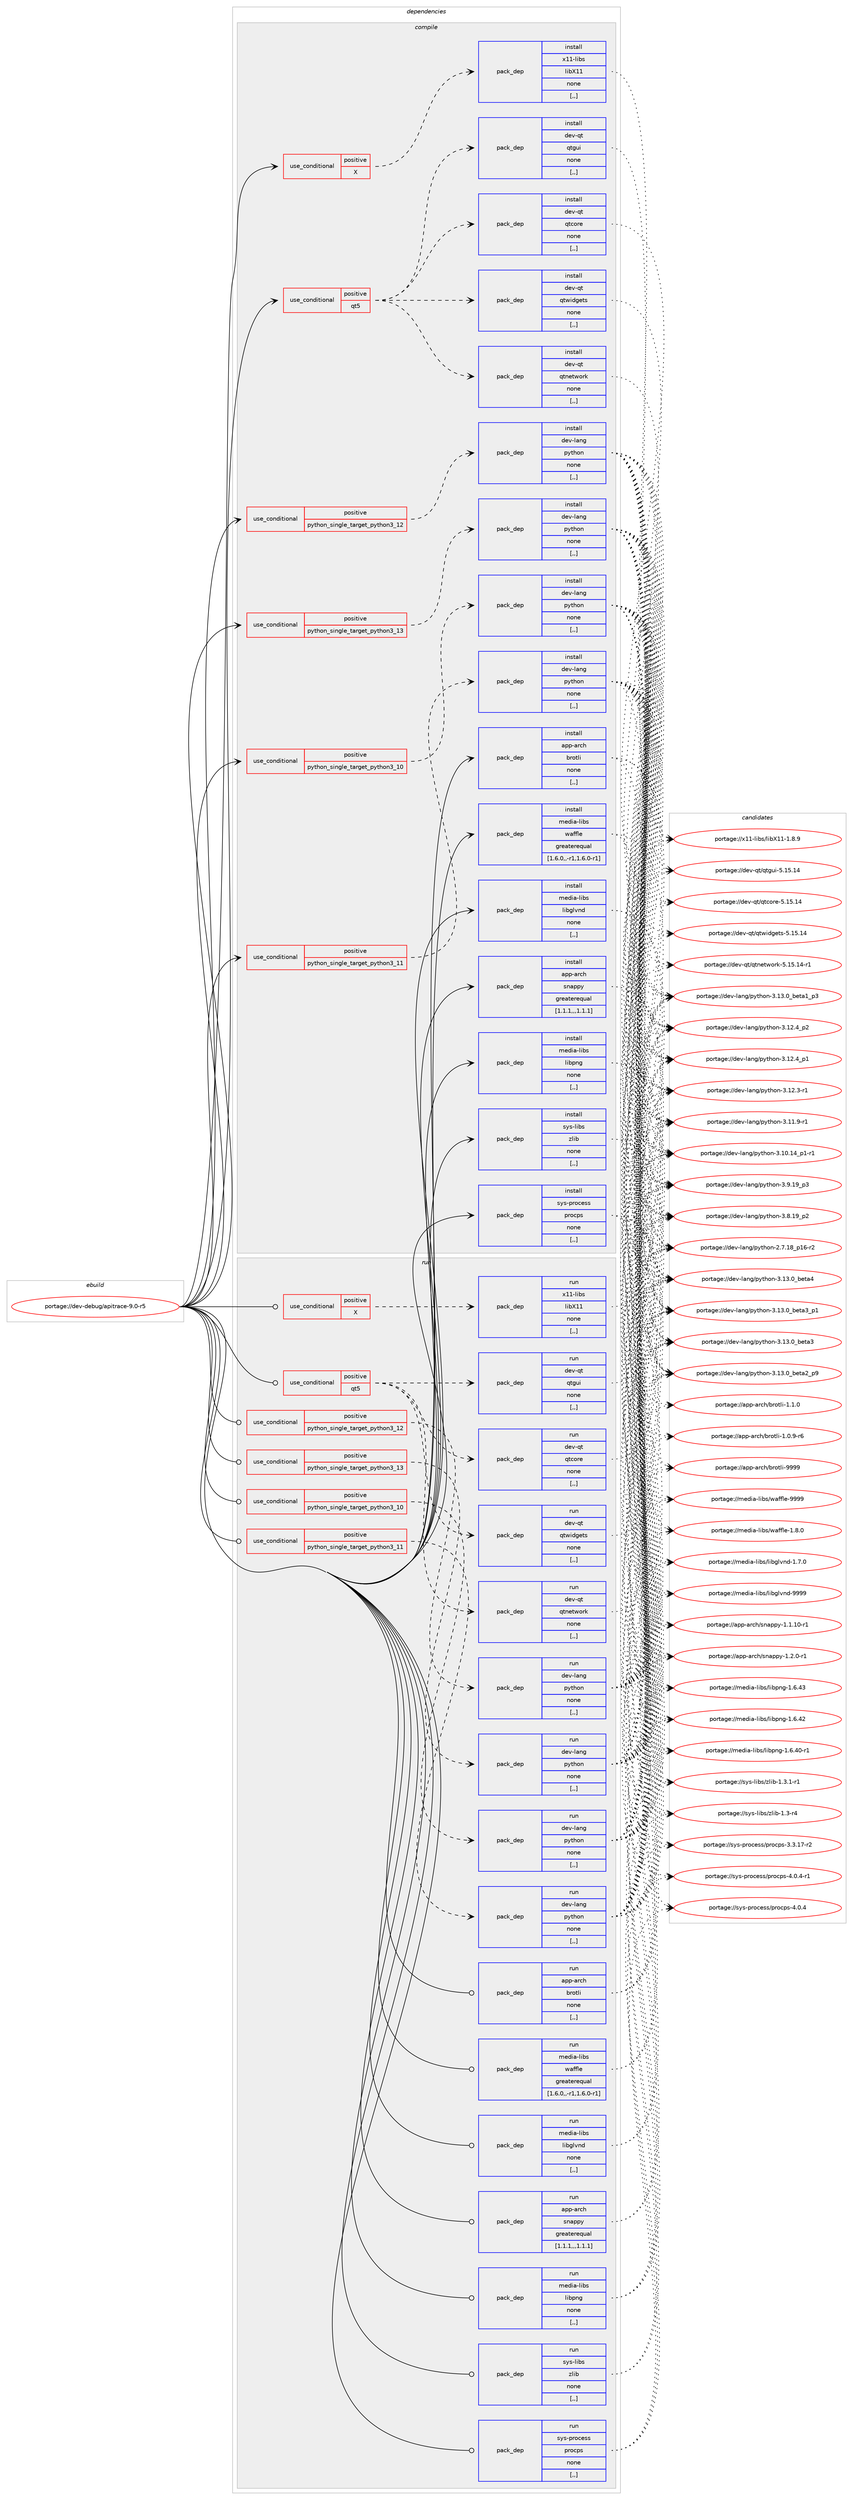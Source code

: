 digraph prolog {

# *************
# Graph options
# *************

newrank=true;
concentrate=true;
compound=true;
graph [rankdir=LR,fontname=Helvetica,fontsize=10,ranksep=1.5];#, ranksep=2.5, nodesep=0.2];
edge  [arrowhead=vee];
node  [fontname=Helvetica,fontsize=10];

# **********
# The ebuild
# **********

subgraph cluster_leftcol {
color=gray;
label=<<i>ebuild</i>>;
id [label="portage://dev-debug/apitrace-9.0-r5", color=red, width=4, href="../dev-debug/apitrace-9.0-r5.svg"];
}

# ****************
# The dependencies
# ****************

subgraph cluster_midcol {
color=gray;
label=<<i>dependencies</i>>;
subgraph cluster_compile {
fillcolor="#eeeeee";
style=filled;
label=<<i>compile</i>>;
subgraph cond19042 {
dependency71839 [label=<<TABLE BORDER="0" CELLBORDER="1" CELLSPACING="0" CELLPADDING="4"><TR><TD ROWSPAN="3" CELLPADDING="10">use_conditional</TD></TR><TR><TD>positive</TD></TR><TR><TD>X</TD></TR></TABLE>>, shape=none, color=red];
subgraph pack51844 {
dependency71840 [label=<<TABLE BORDER="0" CELLBORDER="1" CELLSPACING="0" CELLPADDING="4" WIDTH="220"><TR><TD ROWSPAN="6" CELLPADDING="30">pack_dep</TD></TR><TR><TD WIDTH="110">install</TD></TR><TR><TD>x11-libs</TD></TR><TR><TD>libX11</TD></TR><TR><TD>none</TD></TR><TR><TD>[,,]</TD></TR></TABLE>>, shape=none, color=blue];
}
dependency71839:e -> dependency71840:w [weight=20,style="dashed",arrowhead="vee"];
}
id:e -> dependency71839:w [weight=20,style="solid",arrowhead="vee"];
subgraph cond19043 {
dependency71841 [label=<<TABLE BORDER="0" CELLBORDER="1" CELLSPACING="0" CELLPADDING="4"><TR><TD ROWSPAN="3" CELLPADDING="10">use_conditional</TD></TR><TR><TD>positive</TD></TR><TR><TD>python_single_target_python3_10</TD></TR></TABLE>>, shape=none, color=red];
subgraph pack51845 {
dependency71842 [label=<<TABLE BORDER="0" CELLBORDER="1" CELLSPACING="0" CELLPADDING="4" WIDTH="220"><TR><TD ROWSPAN="6" CELLPADDING="30">pack_dep</TD></TR><TR><TD WIDTH="110">install</TD></TR><TR><TD>dev-lang</TD></TR><TR><TD>python</TD></TR><TR><TD>none</TD></TR><TR><TD>[,,]</TD></TR></TABLE>>, shape=none, color=blue];
}
dependency71841:e -> dependency71842:w [weight=20,style="dashed",arrowhead="vee"];
}
id:e -> dependency71841:w [weight=20,style="solid",arrowhead="vee"];
subgraph cond19044 {
dependency71843 [label=<<TABLE BORDER="0" CELLBORDER="1" CELLSPACING="0" CELLPADDING="4"><TR><TD ROWSPAN="3" CELLPADDING="10">use_conditional</TD></TR><TR><TD>positive</TD></TR><TR><TD>python_single_target_python3_11</TD></TR></TABLE>>, shape=none, color=red];
subgraph pack51846 {
dependency71844 [label=<<TABLE BORDER="0" CELLBORDER="1" CELLSPACING="0" CELLPADDING="4" WIDTH="220"><TR><TD ROWSPAN="6" CELLPADDING="30">pack_dep</TD></TR><TR><TD WIDTH="110">install</TD></TR><TR><TD>dev-lang</TD></TR><TR><TD>python</TD></TR><TR><TD>none</TD></TR><TR><TD>[,,]</TD></TR></TABLE>>, shape=none, color=blue];
}
dependency71843:e -> dependency71844:w [weight=20,style="dashed",arrowhead="vee"];
}
id:e -> dependency71843:w [weight=20,style="solid",arrowhead="vee"];
subgraph cond19045 {
dependency71845 [label=<<TABLE BORDER="0" CELLBORDER="1" CELLSPACING="0" CELLPADDING="4"><TR><TD ROWSPAN="3" CELLPADDING="10">use_conditional</TD></TR><TR><TD>positive</TD></TR><TR><TD>python_single_target_python3_12</TD></TR></TABLE>>, shape=none, color=red];
subgraph pack51847 {
dependency71846 [label=<<TABLE BORDER="0" CELLBORDER="1" CELLSPACING="0" CELLPADDING="4" WIDTH="220"><TR><TD ROWSPAN="6" CELLPADDING="30">pack_dep</TD></TR><TR><TD WIDTH="110">install</TD></TR><TR><TD>dev-lang</TD></TR><TR><TD>python</TD></TR><TR><TD>none</TD></TR><TR><TD>[,,]</TD></TR></TABLE>>, shape=none, color=blue];
}
dependency71845:e -> dependency71846:w [weight=20,style="dashed",arrowhead="vee"];
}
id:e -> dependency71845:w [weight=20,style="solid",arrowhead="vee"];
subgraph cond19046 {
dependency71847 [label=<<TABLE BORDER="0" CELLBORDER="1" CELLSPACING="0" CELLPADDING="4"><TR><TD ROWSPAN="3" CELLPADDING="10">use_conditional</TD></TR><TR><TD>positive</TD></TR><TR><TD>python_single_target_python3_13</TD></TR></TABLE>>, shape=none, color=red];
subgraph pack51848 {
dependency71848 [label=<<TABLE BORDER="0" CELLBORDER="1" CELLSPACING="0" CELLPADDING="4" WIDTH="220"><TR><TD ROWSPAN="6" CELLPADDING="30">pack_dep</TD></TR><TR><TD WIDTH="110">install</TD></TR><TR><TD>dev-lang</TD></TR><TR><TD>python</TD></TR><TR><TD>none</TD></TR><TR><TD>[,,]</TD></TR></TABLE>>, shape=none, color=blue];
}
dependency71847:e -> dependency71848:w [weight=20,style="dashed",arrowhead="vee"];
}
id:e -> dependency71847:w [weight=20,style="solid",arrowhead="vee"];
subgraph cond19047 {
dependency71849 [label=<<TABLE BORDER="0" CELLBORDER="1" CELLSPACING="0" CELLPADDING="4"><TR><TD ROWSPAN="3" CELLPADDING="10">use_conditional</TD></TR><TR><TD>positive</TD></TR><TR><TD>qt5</TD></TR></TABLE>>, shape=none, color=red];
subgraph pack51849 {
dependency71850 [label=<<TABLE BORDER="0" CELLBORDER="1" CELLSPACING="0" CELLPADDING="4" WIDTH="220"><TR><TD ROWSPAN="6" CELLPADDING="30">pack_dep</TD></TR><TR><TD WIDTH="110">install</TD></TR><TR><TD>dev-qt</TD></TR><TR><TD>qtcore</TD></TR><TR><TD>none</TD></TR><TR><TD>[,,]</TD></TR></TABLE>>, shape=none, color=blue];
}
dependency71849:e -> dependency71850:w [weight=20,style="dashed",arrowhead="vee"];
subgraph pack51850 {
dependency71851 [label=<<TABLE BORDER="0" CELLBORDER="1" CELLSPACING="0" CELLPADDING="4" WIDTH="220"><TR><TD ROWSPAN="6" CELLPADDING="30">pack_dep</TD></TR><TR><TD WIDTH="110">install</TD></TR><TR><TD>dev-qt</TD></TR><TR><TD>qtgui</TD></TR><TR><TD>none</TD></TR><TR><TD>[,,]</TD></TR></TABLE>>, shape=none, color=blue];
}
dependency71849:e -> dependency71851:w [weight=20,style="dashed",arrowhead="vee"];
subgraph pack51851 {
dependency71852 [label=<<TABLE BORDER="0" CELLBORDER="1" CELLSPACING="0" CELLPADDING="4" WIDTH="220"><TR><TD ROWSPAN="6" CELLPADDING="30">pack_dep</TD></TR><TR><TD WIDTH="110">install</TD></TR><TR><TD>dev-qt</TD></TR><TR><TD>qtnetwork</TD></TR><TR><TD>none</TD></TR><TR><TD>[,,]</TD></TR></TABLE>>, shape=none, color=blue];
}
dependency71849:e -> dependency71852:w [weight=20,style="dashed",arrowhead="vee"];
subgraph pack51852 {
dependency71853 [label=<<TABLE BORDER="0" CELLBORDER="1" CELLSPACING="0" CELLPADDING="4" WIDTH="220"><TR><TD ROWSPAN="6" CELLPADDING="30">pack_dep</TD></TR><TR><TD WIDTH="110">install</TD></TR><TR><TD>dev-qt</TD></TR><TR><TD>qtwidgets</TD></TR><TR><TD>none</TD></TR><TR><TD>[,,]</TD></TR></TABLE>>, shape=none, color=blue];
}
dependency71849:e -> dependency71853:w [weight=20,style="dashed",arrowhead="vee"];
}
id:e -> dependency71849:w [weight=20,style="solid",arrowhead="vee"];
subgraph pack51853 {
dependency71854 [label=<<TABLE BORDER="0" CELLBORDER="1" CELLSPACING="0" CELLPADDING="4" WIDTH="220"><TR><TD ROWSPAN="6" CELLPADDING="30">pack_dep</TD></TR><TR><TD WIDTH="110">install</TD></TR><TR><TD>app-arch</TD></TR><TR><TD>brotli</TD></TR><TR><TD>none</TD></TR><TR><TD>[,,]</TD></TR></TABLE>>, shape=none, color=blue];
}
id:e -> dependency71854:w [weight=20,style="solid",arrowhead="vee"];
subgraph pack51854 {
dependency71855 [label=<<TABLE BORDER="0" CELLBORDER="1" CELLSPACING="0" CELLPADDING="4" WIDTH="220"><TR><TD ROWSPAN="6" CELLPADDING="30">pack_dep</TD></TR><TR><TD WIDTH="110">install</TD></TR><TR><TD>app-arch</TD></TR><TR><TD>snappy</TD></TR><TR><TD>greaterequal</TD></TR><TR><TD>[1.1.1,,,1.1.1]</TD></TR></TABLE>>, shape=none, color=blue];
}
id:e -> dependency71855:w [weight=20,style="solid",arrowhead="vee"];
subgraph pack51855 {
dependency71856 [label=<<TABLE BORDER="0" CELLBORDER="1" CELLSPACING="0" CELLPADDING="4" WIDTH="220"><TR><TD ROWSPAN="6" CELLPADDING="30">pack_dep</TD></TR><TR><TD WIDTH="110">install</TD></TR><TR><TD>media-libs</TD></TR><TR><TD>libglvnd</TD></TR><TR><TD>none</TD></TR><TR><TD>[,,]</TD></TR></TABLE>>, shape=none, color=blue];
}
id:e -> dependency71856:w [weight=20,style="solid",arrowhead="vee"];
subgraph pack51856 {
dependency71857 [label=<<TABLE BORDER="0" CELLBORDER="1" CELLSPACING="0" CELLPADDING="4" WIDTH="220"><TR><TD ROWSPAN="6" CELLPADDING="30">pack_dep</TD></TR><TR><TD WIDTH="110">install</TD></TR><TR><TD>media-libs</TD></TR><TR><TD>libpng</TD></TR><TR><TD>none</TD></TR><TR><TD>[,,]</TD></TR></TABLE>>, shape=none, color=blue];
}
id:e -> dependency71857:w [weight=20,style="solid",arrowhead="vee"];
subgraph pack51857 {
dependency71858 [label=<<TABLE BORDER="0" CELLBORDER="1" CELLSPACING="0" CELLPADDING="4" WIDTH="220"><TR><TD ROWSPAN="6" CELLPADDING="30">pack_dep</TD></TR><TR><TD WIDTH="110">install</TD></TR><TR><TD>media-libs</TD></TR><TR><TD>waffle</TD></TR><TR><TD>greaterequal</TD></TR><TR><TD>[1.6.0,,-r1,1.6.0-r1]</TD></TR></TABLE>>, shape=none, color=blue];
}
id:e -> dependency71858:w [weight=20,style="solid",arrowhead="vee"];
subgraph pack51858 {
dependency71859 [label=<<TABLE BORDER="0" CELLBORDER="1" CELLSPACING="0" CELLPADDING="4" WIDTH="220"><TR><TD ROWSPAN="6" CELLPADDING="30">pack_dep</TD></TR><TR><TD WIDTH="110">install</TD></TR><TR><TD>sys-libs</TD></TR><TR><TD>zlib</TD></TR><TR><TD>none</TD></TR><TR><TD>[,,]</TD></TR></TABLE>>, shape=none, color=blue];
}
id:e -> dependency71859:w [weight=20,style="solid",arrowhead="vee"];
subgraph pack51859 {
dependency71860 [label=<<TABLE BORDER="0" CELLBORDER="1" CELLSPACING="0" CELLPADDING="4" WIDTH="220"><TR><TD ROWSPAN="6" CELLPADDING="30">pack_dep</TD></TR><TR><TD WIDTH="110">install</TD></TR><TR><TD>sys-process</TD></TR><TR><TD>procps</TD></TR><TR><TD>none</TD></TR><TR><TD>[,,]</TD></TR></TABLE>>, shape=none, color=blue];
}
id:e -> dependency71860:w [weight=20,style="solid",arrowhead="vee"];
}
subgraph cluster_compileandrun {
fillcolor="#eeeeee";
style=filled;
label=<<i>compile and run</i>>;
}
subgraph cluster_run {
fillcolor="#eeeeee";
style=filled;
label=<<i>run</i>>;
subgraph cond19048 {
dependency71861 [label=<<TABLE BORDER="0" CELLBORDER="1" CELLSPACING="0" CELLPADDING="4"><TR><TD ROWSPAN="3" CELLPADDING="10">use_conditional</TD></TR><TR><TD>positive</TD></TR><TR><TD>X</TD></TR></TABLE>>, shape=none, color=red];
subgraph pack51860 {
dependency71862 [label=<<TABLE BORDER="0" CELLBORDER="1" CELLSPACING="0" CELLPADDING="4" WIDTH="220"><TR><TD ROWSPAN="6" CELLPADDING="30">pack_dep</TD></TR><TR><TD WIDTH="110">run</TD></TR><TR><TD>x11-libs</TD></TR><TR><TD>libX11</TD></TR><TR><TD>none</TD></TR><TR><TD>[,,]</TD></TR></TABLE>>, shape=none, color=blue];
}
dependency71861:e -> dependency71862:w [weight=20,style="dashed",arrowhead="vee"];
}
id:e -> dependency71861:w [weight=20,style="solid",arrowhead="odot"];
subgraph cond19049 {
dependency71863 [label=<<TABLE BORDER="0" CELLBORDER="1" CELLSPACING="0" CELLPADDING="4"><TR><TD ROWSPAN="3" CELLPADDING="10">use_conditional</TD></TR><TR><TD>positive</TD></TR><TR><TD>python_single_target_python3_10</TD></TR></TABLE>>, shape=none, color=red];
subgraph pack51861 {
dependency71864 [label=<<TABLE BORDER="0" CELLBORDER="1" CELLSPACING="0" CELLPADDING="4" WIDTH="220"><TR><TD ROWSPAN="6" CELLPADDING="30">pack_dep</TD></TR><TR><TD WIDTH="110">run</TD></TR><TR><TD>dev-lang</TD></TR><TR><TD>python</TD></TR><TR><TD>none</TD></TR><TR><TD>[,,]</TD></TR></TABLE>>, shape=none, color=blue];
}
dependency71863:e -> dependency71864:w [weight=20,style="dashed",arrowhead="vee"];
}
id:e -> dependency71863:w [weight=20,style="solid",arrowhead="odot"];
subgraph cond19050 {
dependency71865 [label=<<TABLE BORDER="0" CELLBORDER="1" CELLSPACING="0" CELLPADDING="4"><TR><TD ROWSPAN="3" CELLPADDING="10">use_conditional</TD></TR><TR><TD>positive</TD></TR><TR><TD>python_single_target_python3_11</TD></TR></TABLE>>, shape=none, color=red];
subgraph pack51862 {
dependency71866 [label=<<TABLE BORDER="0" CELLBORDER="1" CELLSPACING="0" CELLPADDING="4" WIDTH="220"><TR><TD ROWSPAN="6" CELLPADDING="30">pack_dep</TD></TR><TR><TD WIDTH="110">run</TD></TR><TR><TD>dev-lang</TD></TR><TR><TD>python</TD></TR><TR><TD>none</TD></TR><TR><TD>[,,]</TD></TR></TABLE>>, shape=none, color=blue];
}
dependency71865:e -> dependency71866:w [weight=20,style="dashed",arrowhead="vee"];
}
id:e -> dependency71865:w [weight=20,style="solid",arrowhead="odot"];
subgraph cond19051 {
dependency71867 [label=<<TABLE BORDER="0" CELLBORDER="1" CELLSPACING="0" CELLPADDING="4"><TR><TD ROWSPAN="3" CELLPADDING="10">use_conditional</TD></TR><TR><TD>positive</TD></TR><TR><TD>python_single_target_python3_12</TD></TR></TABLE>>, shape=none, color=red];
subgraph pack51863 {
dependency71868 [label=<<TABLE BORDER="0" CELLBORDER="1" CELLSPACING="0" CELLPADDING="4" WIDTH="220"><TR><TD ROWSPAN="6" CELLPADDING="30">pack_dep</TD></TR><TR><TD WIDTH="110">run</TD></TR><TR><TD>dev-lang</TD></TR><TR><TD>python</TD></TR><TR><TD>none</TD></TR><TR><TD>[,,]</TD></TR></TABLE>>, shape=none, color=blue];
}
dependency71867:e -> dependency71868:w [weight=20,style="dashed",arrowhead="vee"];
}
id:e -> dependency71867:w [weight=20,style="solid",arrowhead="odot"];
subgraph cond19052 {
dependency71869 [label=<<TABLE BORDER="0" CELLBORDER="1" CELLSPACING="0" CELLPADDING="4"><TR><TD ROWSPAN="3" CELLPADDING="10">use_conditional</TD></TR><TR><TD>positive</TD></TR><TR><TD>python_single_target_python3_13</TD></TR></TABLE>>, shape=none, color=red];
subgraph pack51864 {
dependency71870 [label=<<TABLE BORDER="0" CELLBORDER="1" CELLSPACING="0" CELLPADDING="4" WIDTH="220"><TR><TD ROWSPAN="6" CELLPADDING="30">pack_dep</TD></TR><TR><TD WIDTH="110">run</TD></TR><TR><TD>dev-lang</TD></TR><TR><TD>python</TD></TR><TR><TD>none</TD></TR><TR><TD>[,,]</TD></TR></TABLE>>, shape=none, color=blue];
}
dependency71869:e -> dependency71870:w [weight=20,style="dashed",arrowhead="vee"];
}
id:e -> dependency71869:w [weight=20,style="solid",arrowhead="odot"];
subgraph cond19053 {
dependency71871 [label=<<TABLE BORDER="0" CELLBORDER="1" CELLSPACING="0" CELLPADDING="4"><TR><TD ROWSPAN="3" CELLPADDING="10">use_conditional</TD></TR><TR><TD>positive</TD></TR><TR><TD>qt5</TD></TR></TABLE>>, shape=none, color=red];
subgraph pack51865 {
dependency71872 [label=<<TABLE BORDER="0" CELLBORDER="1" CELLSPACING="0" CELLPADDING="4" WIDTH="220"><TR><TD ROWSPAN="6" CELLPADDING="30">pack_dep</TD></TR><TR><TD WIDTH="110">run</TD></TR><TR><TD>dev-qt</TD></TR><TR><TD>qtcore</TD></TR><TR><TD>none</TD></TR><TR><TD>[,,]</TD></TR></TABLE>>, shape=none, color=blue];
}
dependency71871:e -> dependency71872:w [weight=20,style="dashed",arrowhead="vee"];
subgraph pack51866 {
dependency71873 [label=<<TABLE BORDER="0" CELLBORDER="1" CELLSPACING="0" CELLPADDING="4" WIDTH="220"><TR><TD ROWSPAN="6" CELLPADDING="30">pack_dep</TD></TR><TR><TD WIDTH="110">run</TD></TR><TR><TD>dev-qt</TD></TR><TR><TD>qtgui</TD></TR><TR><TD>none</TD></TR><TR><TD>[,,]</TD></TR></TABLE>>, shape=none, color=blue];
}
dependency71871:e -> dependency71873:w [weight=20,style="dashed",arrowhead="vee"];
subgraph pack51867 {
dependency71874 [label=<<TABLE BORDER="0" CELLBORDER="1" CELLSPACING="0" CELLPADDING="4" WIDTH="220"><TR><TD ROWSPAN="6" CELLPADDING="30">pack_dep</TD></TR><TR><TD WIDTH="110">run</TD></TR><TR><TD>dev-qt</TD></TR><TR><TD>qtnetwork</TD></TR><TR><TD>none</TD></TR><TR><TD>[,,]</TD></TR></TABLE>>, shape=none, color=blue];
}
dependency71871:e -> dependency71874:w [weight=20,style="dashed",arrowhead="vee"];
subgraph pack51868 {
dependency71875 [label=<<TABLE BORDER="0" CELLBORDER="1" CELLSPACING="0" CELLPADDING="4" WIDTH="220"><TR><TD ROWSPAN="6" CELLPADDING="30">pack_dep</TD></TR><TR><TD WIDTH="110">run</TD></TR><TR><TD>dev-qt</TD></TR><TR><TD>qtwidgets</TD></TR><TR><TD>none</TD></TR><TR><TD>[,,]</TD></TR></TABLE>>, shape=none, color=blue];
}
dependency71871:e -> dependency71875:w [weight=20,style="dashed",arrowhead="vee"];
}
id:e -> dependency71871:w [weight=20,style="solid",arrowhead="odot"];
subgraph pack51869 {
dependency71876 [label=<<TABLE BORDER="0" CELLBORDER="1" CELLSPACING="0" CELLPADDING="4" WIDTH="220"><TR><TD ROWSPAN="6" CELLPADDING="30">pack_dep</TD></TR><TR><TD WIDTH="110">run</TD></TR><TR><TD>app-arch</TD></TR><TR><TD>brotli</TD></TR><TR><TD>none</TD></TR><TR><TD>[,,]</TD></TR></TABLE>>, shape=none, color=blue];
}
id:e -> dependency71876:w [weight=20,style="solid",arrowhead="odot"];
subgraph pack51870 {
dependency71877 [label=<<TABLE BORDER="0" CELLBORDER="1" CELLSPACING="0" CELLPADDING="4" WIDTH="220"><TR><TD ROWSPAN="6" CELLPADDING="30">pack_dep</TD></TR><TR><TD WIDTH="110">run</TD></TR><TR><TD>app-arch</TD></TR><TR><TD>snappy</TD></TR><TR><TD>greaterequal</TD></TR><TR><TD>[1.1.1,,,1.1.1]</TD></TR></TABLE>>, shape=none, color=blue];
}
id:e -> dependency71877:w [weight=20,style="solid",arrowhead="odot"];
subgraph pack51871 {
dependency71878 [label=<<TABLE BORDER="0" CELLBORDER="1" CELLSPACING="0" CELLPADDING="4" WIDTH="220"><TR><TD ROWSPAN="6" CELLPADDING="30">pack_dep</TD></TR><TR><TD WIDTH="110">run</TD></TR><TR><TD>media-libs</TD></TR><TR><TD>libglvnd</TD></TR><TR><TD>none</TD></TR><TR><TD>[,,]</TD></TR></TABLE>>, shape=none, color=blue];
}
id:e -> dependency71878:w [weight=20,style="solid",arrowhead="odot"];
subgraph pack51872 {
dependency71879 [label=<<TABLE BORDER="0" CELLBORDER="1" CELLSPACING="0" CELLPADDING="4" WIDTH="220"><TR><TD ROWSPAN="6" CELLPADDING="30">pack_dep</TD></TR><TR><TD WIDTH="110">run</TD></TR><TR><TD>media-libs</TD></TR><TR><TD>libpng</TD></TR><TR><TD>none</TD></TR><TR><TD>[,,]</TD></TR></TABLE>>, shape=none, color=blue];
}
id:e -> dependency71879:w [weight=20,style="solid",arrowhead="odot"];
subgraph pack51873 {
dependency71880 [label=<<TABLE BORDER="0" CELLBORDER="1" CELLSPACING="0" CELLPADDING="4" WIDTH="220"><TR><TD ROWSPAN="6" CELLPADDING="30">pack_dep</TD></TR><TR><TD WIDTH="110">run</TD></TR><TR><TD>media-libs</TD></TR><TR><TD>waffle</TD></TR><TR><TD>greaterequal</TD></TR><TR><TD>[1.6.0,,-r1,1.6.0-r1]</TD></TR></TABLE>>, shape=none, color=blue];
}
id:e -> dependency71880:w [weight=20,style="solid",arrowhead="odot"];
subgraph pack51874 {
dependency71881 [label=<<TABLE BORDER="0" CELLBORDER="1" CELLSPACING="0" CELLPADDING="4" WIDTH="220"><TR><TD ROWSPAN="6" CELLPADDING="30">pack_dep</TD></TR><TR><TD WIDTH="110">run</TD></TR><TR><TD>sys-libs</TD></TR><TR><TD>zlib</TD></TR><TR><TD>none</TD></TR><TR><TD>[,,]</TD></TR></TABLE>>, shape=none, color=blue];
}
id:e -> dependency71881:w [weight=20,style="solid",arrowhead="odot"];
subgraph pack51875 {
dependency71882 [label=<<TABLE BORDER="0" CELLBORDER="1" CELLSPACING="0" CELLPADDING="4" WIDTH="220"><TR><TD ROWSPAN="6" CELLPADDING="30">pack_dep</TD></TR><TR><TD WIDTH="110">run</TD></TR><TR><TD>sys-process</TD></TR><TR><TD>procps</TD></TR><TR><TD>none</TD></TR><TR><TD>[,,]</TD></TR></TABLE>>, shape=none, color=blue];
}
id:e -> dependency71882:w [weight=20,style="solid",arrowhead="odot"];
}
}

# **************
# The candidates
# **************

subgraph cluster_choices {
rank=same;
color=gray;
label=<<i>candidates</i>>;

subgraph choice51844 {
color=black;
nodesep=1;
choice120494945108105981154710810598884949454946564657 [label="portage://x11-libs/libX11-1.8.9", color=red, width=4,href="../x11-libs/libX11-1.8.9.svg"];
dependency71840:e -> choice120494945108105981154710810598884949454946564657:w [style=dotted,weight="100"];
}
subgraph choice51845 {
color=black;
nodesep=1;
choice1001011184510897110103471121211161041111104551464951464895981011169752 [label="portage://dev-lang/python-3.13.0_beta4", color=red, width=4,href="../dev-lang/python-3.13.0_beta4.svg"];
choice10010111845108971101034711212111610411111045514649514648959810111697519511249 [label="portage://dev-lang/python-3.13.0_beta3_p1", color=red, width=4,href="../dev-lang/python-3.13.0_beta3_p1.svg"];
choice1001011184510897110103471121211161041111104551464951464895981011169751 [label="portage://dev-lang/python-3.13.0_beta3", color=red, width=4,href="../dev-lang/python-3.13.0_beta3.svg"];
choice10010111845108971101034711212111610411111045514649514648959810111697509511257 [label="portage://dev-lang/python-3.13.0_beta2_p9", color=red, width=4,href="../dev-lang/python-3.13.0_beta2_p9.svg"];
choice10010111845108971101034711212111610411111045514649514648959810111697499511251 [label="portage://dev-lang/python-3.13.0_beta1_p3", color=red, width=4,href="../dev-lang/python-3.13.0_beta1_p3.svg"];
choice100101118451089711010347112121116104111110455146495046529511250 [label="portage://dev-lang/python-3.12.4_p2", color=red, width=4,href="../dev-lang/python-3.12.4_p2.svg"];
choice100101118451089711010347112121116104111110455146495046529511249 [label="portage://dev-lang/python-3.12.4_p1", color=red, width=4,href="../dev-lang/python-3.12.4_p1.svg"];
choice100101118451089711010347112121116104111110455146495046514511449 [label="portage://dev-lang/python-3.12.3-r1", color=red, width=4,href="../dev-lang/python-3.12.3-r1.svg"];
choice100101118451089711010347112121116104111110455146494946574511449 [label="portage://dev-lang/python-3.11.9-r1", color=red, width=4,href="../dev-lang/python-3.11.9-r1.svg"];
choice100101118451089711010347112121116104111110455146494846495295112494511449 [label="portage://dev-lang/python-3.10.14_p1-r1", color=red, width=4,href="../dev-lang/python-3.10.14_p1-r1.svg"];
choice100101118451089711010347112121116104111110455146574649579511251 [label="portage://dev-lang/python-3.9.19_p3", color=red, width=4,href="../dev-lang/python-3.9.19_p3.svg"];
choice100101118451089711010347112121116104111110455146564649579511250 [label="portage://dev-lang/python-3.8.19_p2", color=red, width=4,href="../dev-lang/python-3.8.19_p2.svg"];
choice100101118451089711010347112121116104111110455046554649569511249544511450 [label="portage://dev-lang/python-2.7.18_p16-r2", color=red, width=4,href="../dev-lang/python-2.7.18_p16-r2.svg"];
dependency71842:e -> choice1001011184510897110103471121211161041111104551464951464895981011169752:w [style=dotted,weight="100"];
dependency71842:e -> choice10010111845108971101034711212111610411111045514649514648959810111697519511249:w [style=dotted,weight="100"];
dependency71842:e -> choice1001011184510897110103471121211161041111104551464951464895981011169751:w [style=dotted,weight="100"];
dependency71842:e -> choice10010111845108971101034711212111610411111045514649514648959810111697509511257:w [style=dotted,weight="100"];
dependency71842:e -> choice10010111845108971101034711212111610411111045514649514648959810111697499511251:w [style=dotted,weight="100"];
dependency71842:e -> choice100101118451089711010347112121116104111110455146495046529511250:w [style=dotted,weight="100"];
dependency71842:e -> choice100101118451089711010347112121116104111110455146495046529511249:w [style=dotted,weight="100"];
dependency71842:e -> choice100101118451089711010347112121116104111110455146495046514511449:w [style=dotted,weight="100"];
dependency71842:e -> choice100101118451089711010347112121116104111110455146494946574511449:w [style=dotted,weight="100"];
dependency71842:e -> choice100101118451089711010347112121116104111110455146494846495295112494511449:w [style=dotted,weight="100"];
dependency71842:e -> choice100101118451089711010347112121116104111110455146574649579511251:w [style=dotted,weight="100"];
dependency71842:e -> choice100101118451089711010347112121116104111110455146564649579511250:w [style=dotted,weight="100"];
dependency71842:e -> choice100101118451089711010347112121116104111110455046554649569511249544511450:w [style=dotted,weight="100"];
}
subgraph choice51846 {
color=black;
nodesep=1;
choice1001011184510897110103471121211161041111104551464951464895981011169752 [label="portage://dev-lang/python-3.13.0_beta4", color=red, width=4,href="../dev-lang/python-3.13.0_beta4.svg"];
choice10010111845108971101034711212111610411111045514649514648959810111697519511249 [label="portage://dev-lang/python-3.13.0_beta3_p1", color=red, width=4,href="../dev-lang/python-3.13.0_beta3_p1.svg"];
choice1001011184510897110103471121211161041111104551464951464895981011169751 [label="portage://dev-lang/python-3.13.0_beta3", color=red, width=4,href="../dev-lang/python-3.13.0_beta3.svg"];
choice10010111845108971101034711212111610411111045514649514648959810111697509511257 [label="portage://dev-lang/python-3.13.0_beta2_p9", color=red, width=4,href="../dev-lang/python-3.13.0_beta2_p9.svg"];
choice10010111845108971101034711212111610411111045514649514648959810111697499511251 [label="portage://dev-lang/python-3.13.0_beta1_p3", color=red, width=4,href="../dev-lang/python-3.13.0_beta1_p3.svg"];
choice100101118451089711010347112121116104111110455146495046529511250 [label="portage://dev-lang/python-3.12.4_p2", color=red, width=4,href="../dev-lang/python-3.12.4_p2.svg"];
choice100101118451089711010347112121116104111110455146495046529511249 [label="portage://dev-lang/python-3.12.4_p1", color=red, width=4,href="../dev-lang/python-3.12.4_p1.svg"];
choice100101118451089711010347112121116104111110455146495046514511449 [label="portage://dev-lang/python-3.12.3-r1", color=red, width=4,href="../dev-lang/python-3.12.3-r1.svg"];
choice100101118451089711010347112121116104111110455146494946574511449 [label="portage://dev-lang/python-3.11.9-r1", color=red, width=4,href="../dev-lang/python-3.11.9-r1.svg"];
choice100101118451089711010347112121116104111110455146494846495295112494511449 [label="portage://dev-lang/python-3.10.14_p1-r1", color=red, width=4,href="../dev-lang/python-3.10.14_p1-r1.svg"];
choice100101118451089711010347112121116104111110455146574649579511251 [label="portage://dev-lang/python-3.9.19_p3", color=red, width=4,href="../dev-lang/python-3.9.19_p3.svg"];
choice100101118451089711010347112121116104111110455146564649579511250 [label="portage://dev-lang/python-3.8.19_p2", color=red, width=4,href="../dev-lang/python-3.8.19_p2.svg"];
choice100101118451089711010347112121116104111110455046554649569511249544511450 [label="portage://dev-lang/python-2.7.18_p16-r2", color=red, width=4,href="../dev-lang/python-2.7.18_p16-r2.svg"];
dependency71844:e -> choice1001011184510897110103471121211161041111104551464951464895981011169752:w [style=dotted,weight="100"];
dependency71844:e -> choice10010111845108971101034711212111610411111045514649514648959810111697519511249:w [style=dotted,weight="100"];
dependency71844:e -> choice1001011184510897110103471121211161041111104551464951464895981011169751:w [style=dotted,weight="100"];
dependency71844:e -> choice10010111845108971101034711212111610411111045514649514648959810111697509511257:w [style=dotted,weight="100"];
dependency71844:e -> choice10010111845108971101034711212111610411111045514649514648959810111697499511251:w [style=dotted,weight="100"];
dependency71844:e -> choice100101118451089711010347112121116104111110455146495046529511250:w [style=dotted,weight="100"];
dependency71844:e -> choice100101118451089711010347112121116104111110455146495046529511249:w [style=dotted,weight="100"];
dependency71844:e -> choice100101118451089711010347112121116104111110455146495046514511449:w [style=dotted,weight="100"];
dependency71844:e -> choice100101118451089711010347112121116104111110455146494946574511449:w [style=dotted,weight="100"];
dependency71844:e -> choice100101118451089711010347112121116104111110455146494846495295112494511449:w [style=dotted,weight="100"];
dependency71844:e -> choice100101118451089711010347112121116104111110455146574649579511251:w [style=dotted,weight="100"];
dependency71844:e -> choice100101118451089711010347112121116104111110455146564649579511250:w [style=dotted,weight="100"];
dependency71844:e -> choice100101118451089711010347112121116104111110455046554649569511249544511450:w [style=dotted,weight="100"];
}
subgraph choice51847 {
color=black;
nodesep=1;
choice1001011184510897110103471121211161041111104551464951464895981011169752 [label="portage://dev-lang/python-3.13.0_beta4", color=red, width=4,href="../dev-lang/python-3.13.0_beta4.svg"];
choice10010111845108971101034711212111610411111045514649514648959810111697519511249 [label="portage://dev-lang/python-3.13.0_beta3_p1", color=red, width=4,href="../dev-lang/python-3.13.0_beta3_p1.svg"];
choice1001011184510897110103471121211161041111104551464951464895981011169751 [label="portage://dev-lang/python-3.13.0_beta3", color=red, width=4,href="../dev-lang/python-3.13.0_beta3.svg"];
choice10010111845108971101034711212111610411111045514649514648959810111697509511257 [label="portage://dev-lang/python-3.13.0_beta2_p9", color=red, width=4,href="../dev-lang/python-3.13.0_beta2_p9.svg"];
choice10010111845108971101034711212111610411111045514649514648959810111697499511251 [label="portage://dev-lang/python-3.13.0_beta1_p3", color=red, width=4,href="../dev-lang/python-3.13.0_beta1_p3.svg"];
choice100101118451089711010347112121116104111110455146495046529511250 [label="portage://dev-lang/python-3.12.4_p2", color=red, width=4,href="../dev-lang/python-3.12.4_p2.svg"];
choice100101118451089711010347112121116104111110455146495046529511249 [label="portage://dev-lang/python-3.12.4_p1", color=red, width=4,href="../dev-lang/python-3.12.4_p1.svg"];
choice100101118451089711010347112121116104111110455146495046514511449 [label="portage://dev-lang/python-3.12.3-r1", color=red, width=4,href="../dev-lang/python-3.12.3-r1.svg"];
choice100101118451089711010347112121116104111110455146494946574511449 [label="portage://dev-lang/python-3.11.9-r1", color=red, width=4,href="../dev-lang/python-3.11.9-r1.svg"];
choice100101118451089711010347112121116104111110455146494846495295112494511449 [label="portage://dev-lang/python-3.10.14_p1-r1", color=red, width=4,href="../dev-lang/python-3.10.14_p1-r1.svg"];
choice100101118451089711010347112121116104111110455146574649579511251 [label="portage://dev-lang/python-3.9.19_p3", color=red, width=4,href="../dev-lang/python-3.9.19_p3.svg"];
choice100101118451089711010347112121116104111110455146564649579511250 [label="portage://dev-lang/python-3.8.19_p2", color=red, width=4,href="../dev-lang/python-3.8.19_p2.svg"];
choice100101118451089711010347112121116104111110455046554649569511249544511450 [label="portage://dev-lang/python-2.7.18_p16-r2", color=red, width=4,href="../dev-lang/python-2.7.18_p16-r2.svg"];
dependency71846:e -> choice1001011184510897110103471121211161041111104551464951464895981011169752:w [style=dotted,weight="100"];
dependency71846:e -> choice10010111845108971101034711212111610411111045514649514648959810111697519511249:w [style=dotted,weight="100"];
dependency71846:e -> choice1001011184510897110103471121211161041111104551464951464895981011169751:w [style=dotted,weight="100"];
dependency71846:e -> choice10010111845108971101034711212111610411111045514649514648959810111697509511257:w [style=dotted,weight="100"];
dependency71846:e -> choice10010111845108971101034711212111610411111045514649514648959810111697499511251:w [style=dotted,weight="100"];
dependency71846:e -> choice100101118451089711010347112121116104111110455146495046529511250:w [style=dotted,weight="100"];
dependency71846:e -> choice100101118451089711010347112121116104111110455146495046529511249:w [style=dotted,weight="100"];
dependency71846:e -> choice100101118451089711010347112121116104111110455146495046514511449:w [style=dotted,weight="100"];
dependency71846:e -> choice100101118451089711010347112121116104111110455146494946574511449:w [style=dotted,weight="100"];
dependency71846:e -> choice100101118451089711010347112121116104111110455146494846495295112494511449:w [style=dotted,weight="100"];
dependency71846:e -> choice100101118451089711010347112121116104111110455146574649579511251:w [style=dotted,weight="100"];
dependency71846:e -> choice100101118451089711010347112121116104111110455146564649579511250:w [style=dotted,weight="100"];
dependency71846:e -> choice100101118451089711010347112121116104111110455046554649569511249544511450:w [style=dotted,weight="100"];
}
subgraph choice51848 {
color=black;
nodesep=1;
choice1001011184510897110103471121211161041111104551464951464895981011169752 [label="portage://dev-lang/python-3.13.0_beta4", color=red, width=4,href="../dev-lang/python-3.13.0_beta4.svg"];
choice10010111845108971101034711212111610411111045514649514648959810111697519511249 [label="portage://dev-lang/python-3.13.0_beta3_p1", color=red, width=4,href="../dev-lang/python-3.13.0_beta3_p1.svg"];
choice1001011184510897110103471121211161041111104551464951464895981011169751 [label="portage://dev-lang/python-3.13.0_beta3", color=red, width=4,href="../dev-lang/python-3.13.0_beta3.svg"];
choice10010111845108971101034711212111610411111045514649514648959810111697509511257 [label="portage://dev-lang/python-3.13.0_beta2_p9", color=red, width=4,href="../dev-lang/python-3.13.0_beta2_p9.svg"];
choice10010111845108971101034711212111610411111045514649514648959810111697499511251 [label="portage://dev-lang/python-3.13.0_beta1_p3", color=red, width=4,href="../dev-lang/python-3.13.0_beta1_p3.svg"];
choice100101118451089711010347112121116104111110455146495046529511250 [label="portage://dev-lang/python-3.12.4_p2", color=red, width=4,href="../dev-lang/python-3.12.4_p2.svg"];
choice100101118451089711010347112121116104111110455146495046529511249 [label="portage://dev-lang/python-3.12.4_p1", color=red, width=4,href="../dev-lang/python-3.12.4_p1.svg"];
choice100101118451089711010347112121116104111110455146495046514511449 [label="portage://dev-lang/python-3.12.3-r1", color=red, width=4,href="../dev-lang/python-3.12.3-r1.svg"];
choice100101118451089711010347112121116104111110455146494946574511449 [label="portage://dev-lang/python-3.11.9-r1", color=red, width=4,href="../dev-lang/python-3.11.9-r1.svg"];
choice100101118451089711010347112121116104111110455146494846495295112494511449 [label="portage://dev-lang/python-3.10.14_p1-r1", color=red, width=4,href="../dev-lang/python-3.10.14_p1-r1.svg"];
choice100101118451089711010347112121116104111110455146574649579511251 [label="portage://dev-lang/python-3.9.19_p3", color=red, width=4,href="../dev-lang/python-3.9.19_p3.svg"];
choice100101118451089711010347112121116104111110455146564649579511250 [label="portage://dev-lang/python-3.8.19_p2", color=red, width=4,href="../dev-lang/python-3.8.19_p2.svg"];
choice100101118451089711010347112121116104111110455046554649569511249544511450 [label="portage://dev-lang/python-2.7.18_p16-r2", color=red, width=4,href="../dev-lang/python-2.7.18_p16-r2.svg"];
dependency71848:e -> choice1001011184510897110103471121211161041111104551464951464895981011169752:w [style=dotted,weight="100"];
dependency71848:e -> choice10010111845108971101034711212111610411111045514649514648959810111697519511249:w [style=dotted,weight="100"];
dependency71848:e -> choice1001011184510897110103471121211161041111104551464951464895981011169751:w [style=dotted,weight="100"];
dependency71848:e -> choice10010111845108971101034711212111610411111045514649514648959810111697509511257:w [style=dotted,weight="100"];
dependency71848:e -> choice10010111845108971101034711212111610411111045514649514648959810111697499511251:w [style=dotted,weight="100"];
dependency71848:e -> choice100101118451089711010347112121116104111110455146495046529511250:w [style=dotted,weight="100"];
dependency71848:e -> choice100101118451089711010347112121116104111110455146495046529511249:w [style=dotted,weight="100"];
dependency71848:e -> choice100101118451089711010347112121116104111110455146495046514511449:w [style=dotted,weight="100"];
dependency71848:e -> choice100101118451089711010347112121116104111110455146494946574511449:w [style=dotted,weight="100"];
dependency71848:e -> choice100101118451089711010347112121116104111110455146494846495295112494511449:w [style=dotted,weight="100"];
dependency71848:e -> choice100101118451089711010347112121116104111110455146574649579511251:w [style=dotted,weight="100"];
dependency71848:e -> choice100101118451089711010347112121116104111110455146564649579511250:w [style=dotted,weight="100"];
dependency71848:e -> choice100101118451089711010347112121116104111110455046554649569511249544511450:w [style=dotted,weight="100"];
}
subgraph choice51849 {
color=black;
nodesep=1;
choice1001011184511311647113116991111141014553464953464952 [label="portage://dev-qt/qtcore-5.15.14", color=red, width=4,href="../dev-qt/qtcore-5.15.14.svg"];
dependency71850:e -> choice1001011184511311647113116991111141014553464953464952:w [style=dotted,weight="100"];
}
subgraph choice51850 {
color=black;
nodesep=1;
choice10010111845113116471131161031171054553464953464952 [label="portage://dev-qt/qtgui-5.15.14", color=red, width=4,href="../dev-qt/qtgui-5.15.14.svg"];
dependency71851:e -> choice10010111845113116471131161031171054553464953464952:w [style=dotted,weight="100"];
}
subgraph choice51851 {
color=black;
nodesep=1;
choice100101118451131164711311611010111611911111410745534649534649524511449 [label="portage://dev-qt/qtnetwork-5.15.14-r1", color=red, width=4,href="../dev-qt/qtnetwork-5.15.14-r1.svg"];
dependency71852:e -> choice100101118451131164711311611010111611911111410745534649534649524511449:w [style=dotted,weight="100"];
}
subgraph choice51852 {
color=black;
nodesep=1;
choice10010111845113116471131161191051001031011161154553464953464952 [label="portage://dev-qt/qtwidgets-5.15.14", color=red, width=4,href="../dev-qt/qtwidgets-5.15.14.svg"];
dependency71853:e -> choice10010111845113116471131161191051001031011161154553464953464952:w [style=dotted,weight="100"];
}
subgraph choice51853 {
color=black;
nodesep=1;
choice9711211245971149910447981141111161081054557575757 [label="portage://app-arch/brotli-9999", color=red, width=4,href="../app-arch/brotli-9999.svg"];
choice971121124597114991044798114111116108105454946494648 [label="portage://app-arch/brotli-1.1.0", color=red, width=4,href="../app-arch/brotli-1.1.0.svg"];
choice9711211245971149910447981141111161081054549464846574511454 [label="portage://app-arch/brotli-1.0.9-r6", color=red, width=4,href="../app-arch/brotli-1.0.9-r6.svg"];
dependency71854:e -> choice9711211245971149910447981141111161081054557575757:w [style=dotted,weight="100"];
dependency71854:e -> choice971121124597114991044798114111116108105454946494648:w [style=dotted,weight="100"];
dependency71854:e -> choice9711211245971149910447981141111161081054549464846574511454:w [style=dotted,weight="100"];
}
subgraph choice51854 {
color=black;
nodesep=1;
choice9711211245971149910447115110971121121214549465046484511449 [label="portage://app-arch/snappy-1.2.0-r1", color=red, width=4,href="../app-arch/snappy-1.2.0-r1.svg"];
choice971121124597114991044711511097112112121454946494649484511449 [label="portage://app-arch/snappy-1.1.10-r1", color=red, width=4,href="../app-arch/snappy-1.1.10-r1.svg"];
dependency71855:e -> choice9711211245971149910447115110971121121214549465046484511449:w [style=dotted,weight="100"];
dependency71855:e -> choice971121124597114991044711511097112112121454946494649484511449:w [style=dotted,weight="100"];
}
subgraph choice51855 {
color=black;
nodesep=1;
choice10910110010597451081059811547108105981031081181101004557575757 [label="portage://media-libs/libglvnd-9999", color=red, width=4,href="../media-libs/libglvnd-9999.svg"];
choice1091011001059745108105981154710810598103108118110100454946554648 [label="portage://media-libs/libglvnd-1.7.0", color=red, width=4,href="../media-libs/libglvnd-1.7.0.svg"];
dependency71856:e -> choice10910110010597451081059811547108105981031081181101004557575757:w [style=dotted,weight="100"];
dependency71856:e -> choice1091011001059745108105981154710810598103108118110100454946554648:w [style=dotted,weight="100"];
}
subgraph choice51856 {
color=black;
nodesep=1;
choice109101100105974510810598115471081059811211010345494654465251 [label="portage://media-libs/libpng-1.6.43", color=red, width=4,href="../media-libs/libpng-1.6.43.svg"];
choice109101100105974510810598115471081059811211010345494654465250 [label="portage://media-libs/libpng-1.6.42", color=red, width=4,href="../media-libs/libpng-1.6.42.svg"];
choice1091011001059745108105981154710810598112110103454946544652484511449 [label="portage://media-libs/libpng-1.6.40-r1", color=red, width=4,href="../media-libs/libpng-1.6.40-r1.svg"];
dependency71857:e -> choice109101100105974510810598115471081059811211010345494654465251:w [style=dotted,weight="100"];
dependency71857:e -> choice109101100105974510810598115471081059811211010345494654465250:w [style=dotted,weight="100"];
dependency71857:e -> choice1091011001059745108105981154710810598112110103454946544652484511449:w [style=dotted,weight="100"];
}
subgraph choice51857 {
color=black;
nodesep=1;
choice10910110010597451081059811547119971021021081014557575757 [label="portage://media-libs/waffle-9999", color=red, width=4,href="../media-libs/waffle-9999.svg"];
choice1091011001059745108105981154711997102102108101454946564648 [label="portage://media-libs/waffle-1.8.0", color=red, width=4,href="../media-libs/waffle-1.8.0.svg"];
dependency71858:e -> choice10910110010597451081059811547119971021021081014557575757:w [style=dotted,weight="100"];
dependency71858:e -> choice1091011001059745108105981154711997102102108101454946564648:w [style=dotted,weight="100"];
}
subgraph choice51858 {
color=black;
nodesep=1;
choice115121115451081059811547122108105984549465146494511449 [label="portage://sys-libs/zlib-1.3.1-r1", color=red, width=4,href="../sys-libs/zlib-1.3.1-r1.svg"];
choice11512111545108105981154712210810598454946514511452 [label="portage://sys-libs/zlib-1.3-r4", color=red, width=4,href="../sys-libs/zlib-1.3-r4.svg"];
dependency71859:e -> choice115121115451081059811547122108105984549465146494511449:w [style=dotted,weight="100"];
dependency71859:e -> choice11512111545108105981154712210810598454946514511452:w [style=dotted,weight="100"];
}
subgraph choice51859 {
color=black;
nodesep=1;
choice115121115451121141119910111511547112114111991121154552464846524511449 [label="portage://sys-process/procps-4.0.4-r1", color=red, width=4,href="../sys-process/procps-4.0.4-r1.svg"];
choice11512111545112114111991011151154711211411199112115455246484652 [label="portage://sys-process/procps-4.0.4", color=red, width=4,href="../sys-process/procps-4.0.4.svg"];
choice11512111545112114111991011151154711211411199112115455146514649554511450 [label="portage://sys-process/procps-3.3.17-r2", color=red, width=4,href="../sys-process/procps-3.3.17-r2.svg"];
dependency71860:e -> choice115121115451121141119910111511547112114111991121154552464846524511449:w [style=dotted,weight="100"];
dependency71860:e -> choice11512111545112114111991011151154711211411199112115455246484652:w [style=dotted,weight="100"];
dependency71860:e -> choice11512111545112114111991011151154711211411199112115455146514649554511450:w [style=dotted,weight="100"];
}
subgraph choice51860 {
color=black;
nodesep=1;
choice120494945108105981154710810598884949454946564657 [label="portage://x11-libs/libX11-1.8.9", color=red, width=4,href="../x11-libs/libX11-1.8.9.svg"];
dependency71862:e -> choice120494945108105981154710810598884949454946564657:w [style=dotted,weight="100"];
}
subgraph choice51861 {
color=black;
nodesep=1;
choice1001011184510897110103471121211161041111104551464951464895981011169752 [label="portage://dev-lang/python-3.13.0_beta4", color=red, width=4,href="../dev-lang/python-3.13.0_beta4.svg"];
choice10010111845108971101034711212111610411111045514649514648959810111697519511249 [label="portage://dev-lang/python-3.13.0_beta3_p1", color=red, width=4,href="../dev-lang/python-3.13.0_beta3_p1.svg"];
choice1001011184510897110103471121211161041111104551464951464895981011169751 [label="portage://dev-lang/python-3.13.0_beta3", color=red, width=4,href="../dev-lang/python-3.13.0_beta3.svg"];
choice10010111845108971101034711212111610411111045514649514648959810111697509511257 [label="portage://dev-lang/python-3.13.0_beta2_p9", color=red, width=4,href="../dev-lang/python-3.13.0_beta2_p9.svg"];
choice10010111845108971101034711212111610411111045514649514648959810111697499511251 [label="portage://dev-lang/python-3.13.0_beta1_p3", color=red, width=4,href="../dev-lang/python-3.13.0_beta1_p3.svg"];
choice100101118451089711010347112121116104111110455146495046529511250 [label="portage://dev-lang/python-3.12.4_p2", color=red, width=4,href="../dev-lang/python-3.12.4_p2.svg"];
choice100101118451089711010347112121116104111110455146495046529511249 [label="portage://dev-lang/python-3.12.4_p1", color=red, width=4,href="../dev-lang/python-3.12.4_p1.svg"];
choice100101118451089711010347112121116104111110455146495046514511449 [label="portage://dev-lang/python-3.12.3-r1", color=red, width=4,href="../dev-lang/python-3.12.3-r1.svg"];
choice100101118451089711010347112121116104111110455146494946574511449 [label="portage://dev-lang/python-3.11.9-r1", color=red, width=4,href="../dev-lang/python-3.11.9-r1.svg"];
choice100101118451089711010347112121116104111110455146494846495295112494511449 [label="portage://dev-lang/python-3.10.14_p1-r1", color=red, width=4,href="../dev-lang/python-3.10.14_p1-r1.svg"];
choice100101118451089711010347112121116104111110455146574649579511251 [label="portage://dev-lang/python-3.9.19_p3", color=red, width=4,href="../dev-lang/python-3.9.19_p3.svg"];
choice100101118451089711010347112121116104111110455146564649579511250 [label="portage://dev-lang/python-3.8.19_p2", color=red, width=4,href="../dev-lang/python-3.8.19_p2.svg"];
choice100101118451089711010347112121116104111110455046554649569511249544511450 [label="portage://dev-lang/python-2.7.18_p16-r2", color=red, width=4,href="../dev-lang/python-2.7.18_p16-r2.svg"];
dependency71864:e -> choice1001011184510897110103471121211161041111104551464951464895981011169752:w [style=dotted,weight="100"];
dependency71864:e -> choice10010111845108971101034711212111610411111045514649514648959810111697519511249:w [style=dotted,weight="100"];
dependency71864:e -> choice1001011184510897110103471121211161041111104551464951464895981011169751:w [style=dotted,weight="100"];
dependency71864:e -> choice10010111845108971101034711212111610411111045514649514648959810111697509511257:w [style=dotted,weight="100"];
dependency71864:e -> choice10010111845108971101034711212111610411111045514649514648959810111697499511251:w [style=dotted,weight="100"];
dependency71864:e -> choice100101118451089711010347112121116104111110455146495046529511250:w [style=dotted,weight="100"];
dependency71864:e -> choice100101118451089711010347112121116104111110455146495046529511249:w [style=dotted,weight="100"];
dependency71864:e -> choice100101118451089711010347112121116104111110455146495046514511449:w [style=dotted,weight="100"];
dependency71864:e -> choice100101118451089711010347112121116104111110455146494946574511449:w [style=dotted,weight="100"];
dependency71864:e -> choice100101118451089711010347112121116104111110455146494846495295112494511449:w [style=dotted,weight="100"];
dependency71864:e -> choice100101118451089711010347112121116104111110455146574649579511251:w [style=dotted,weight="100"];
dependency71864:e -> choice100101118451089711010347112121116104111110455146564649579511250:w [style=dotted,weight="100"];
dependency71864:e -> choice100101118451089711010347112121116104111110455046554649569511249544511450:w [style=dotted,weight="100"];
}
subgraph choice51862 {
color=black;
nodesep=1;
choice1001011184510897110103471121211161041111104551464951464895981011169752 [label="portage://dev-lang/python-3.13.0_beta4", color=red, width=4,href="../dev-lang/python-3.13.0_beta4.svg"];
choice10010111845108971101034711212111610411111045514649514648959810111697519511249 [label="portage://dev-lang/python-3.13.0_beta3_p1", color=red, width=4,href="../dev-lang/python-3.13.0_beta3_p1.svg"];
choice1001011184510897110103471121211161041111104551464951464895981011169751 [label="portage://dev-lang/python-3.13.0_beta3", color=red, width=4,href="../dev-lang/python-3.13.0_beta3.svg"];
choice10010111845108971101034711212111610411111045514649514648959810111697509511257 [label="portage://dev-lang/python-3.13.0_beta2_p9", color=red, width=4,href="../dev-lang/python-3.13.0_beta2_p9.svg"];
choice10010111845108971101034711212111610411111045514649514648959810111697499511251 [label="portage://dev-lang/python-3.13.0_beta1_p3", color=red, width=4,href="../dev-lang/python-3.13.0_beta1_p3.svg"];
choice100101118451089711010347112121116104111110455146495046529511250 [label="portage://dev-lang/python-3.12.4_p2", color=red, width=4,href="../dev-lang/python-3.12.4_p2.svg"];
choice100101118451089711010347112121116104111110455146495046529511249 [label="portage://dev-lang/python-3.12.4_p1", color=red, width=4,href="../dev-lang/python-3.12.4_p1.svg"];
choice100101118451089711010347112121116104111110455146495046514511449 [label="portage://dev-lang/python-3.12.3-r1", color=red, width=4,href="../dev-lang/python-3.12.3-r1.svg"];
choice100101118451089711010347112121116104111110455146494946574511449 [label="portage://dev-lang/python-3.11.9-r1", color=red, width=4,href="../dev-lang/python-3.11.9-r1.svg"];
choice100101118451089711010347112121116104111110455146494846495295112494511449 [label="portage://dev-lang/python-3.10.14_p1-r1", color=red, width=4,href="../dev-lang/python-3.10.14_p1-r1.svg"];
choice100101118451089711010347112121116104111110455146574649579511251 [label="portage://dev-lang/python-3.9.19_p3", color=red, width=4,href="../dev-lang/python-3.9.19_p3.svg"];
choice100101118451089711010347112121116104111110455146564649579511250 [label="portage://dev-lang/python-3.8.19_p2", color=red, width=4,href="../dev-lang/python-3.8.19_p2.svg"];
choice100101118451089711010347112121116104111110455046554649569511249544511450 [label="portage://dev-lang/python-2.7.18_p16-r2", color=red, width=4,href="../dev-lang/python-2.7.18_p16-r2.svg"];
dependency71866:e -> choice1001011184510897110103471121211161041111104551464951464895981011169752:w [style=dotted,weight="100"];
dependency71866:e -> choice10010111845108971101034711212111610411111045514649514648959810111697519511249:w [style=dotted,weight="100"];
dependency71866:e -> choice1001011184510897110103471121211161041111104551464951464895981011169751:w [style=dotted,weight="100"];
dependency71866:e -> choice10010111845108971101034711212111610411111045514649514648959810111697509511257:w [style=dotted,weight="100"];
dependency71866:e -> choice10010111845108971101034711212111610411111045514649514648959810111697499511251:w [style=dotted,weight="100"];
dependency71866:e -> choice100101118451089711010347112121116104111110455146495046529511250:w [style=dotted,weight="100"];
dependency71866:e -> choice100101118451089711010347112121116104111110455146495046529511249:w [style=dotted,weight="100"];
dependency71866:e -> choice100101118451089711010347112121116104111110455146495046514511449:w [style=dotted,weight="100"];
dependency71866:e -> choice100101118451089711010347112121116104111110455146494946574511449:w [style=dotted,weight="100"];
dependency71866:e -> choice100101118451089711010347112121116104111110455146494846495295112494511449:w [style=dotted,weight="100"];
dependency71866:e -> choice100101118451089711010347112121116104111110455146574649579511251:w [style=dotted,weight="100"];
dependency71866:e -> choice100101118451089711010347112121116104111110455146564649579511250:w [style=dotted,weight="100"];
dependency71866:e -> choice100101118451089711010347112121116104111110455046554649569511249544511450:w [style=dotted,weight="100"];
}
subgraph choice51863 {
color=black;
nodesep=1;
choice1001011184510897110103471121211161041111104551464951464895981011169752 [label="portage://dev-lang/python-3.13.0_beta4", color=red, width=4,href="../dev-lang/python-3.13.0_beta4.svg"];
choice10010111845108971101034711212111610411111045514649514648959810111697519511249 [label="portage://dev-lang/python-3.13.0_beta3_p1", color=red, width=4,href="../dev-lang/python-3.13.0_beta3_p1.svg"];
choice1001011184510897110103471121211161041111104551464951464895981011169751 [label="portage://dev-lang/python-3.13.0_beta3", color=red, width=4,href="../dev-lang/python-3.13.0_beta3.svg"];
choice10010111845108971101034711212111610411111045514649514648959810111697509511257 [label="portage://dev-lang/python-3.13.0_beta2_p9", color=red, width=4,href="../dev-lang/python-3.13.0_beta2_p9.svg"];
choice10010111845108971101034711212111610411111045514649514648959810111697499511251 [label="portage://dev-lang/python-3.13.0_beta1_p3", color=red, width=4,href="../dev-lang/python-3.13.0_beta1_p3.svg"];
choice100101118451089711010347112121116104111110455146495046529511250 [label="portage://dev-lang/python-3.12.4_p2", color=red, width=4,href="../dev-lang/python-3.12.4_p2.svg"];
choice100101118451089711010347112121116104111110455146495046529511249 [label="portage://dev-lang/python-3.12.4_p1", color=red, width=4,href="../dev-lang/python-3.12.4_p1.svg"];
choice100101118451089711010347112121116104111110455146495046514511449 [label="portage://dev-lang/python-3.12.3-r1", color=red, width=4,href="../dev-lang/python-3.12.3-r1.svg"];
choice100101118451089711010347112121116104111110455146494946574511449 [label="portage://dev-lang/python-3.11.9-r1", color=red, width=4,href="../dev-lang/python-3.11.9-r1.svg"];
choice100101118451089711010347112121116104111110455146494846495295112494511449 [label="portage://dev-lang/python-3.10.14_p1-r1", color=red, width=4,href="../dev-lang/python-3.10.14_p1-r1.svg"];
choice100101118451089711010347112121116104111110455146574649579511251 [label="portage://dev-lang/python-3.9.19_p3", color=red, width=4,href="../dev-lang/python-3.9.19_p3.svg"];
choice100101118451089711010347112121116104111110455146564649579511250 [label="portage://dev-lang/python-3.8.19_p2", color=red, width=4,href="../dev-lang/python-3.8.19_p2.svg"];
choice100101118451089711010347112121116104111110455046554649569511249544511450 [label="portage://dev-lang/python-2.7.18_p16-r2", color=red, width=4,href="../dev-lang/python-2.7.18_p16-r2.svg"];
dependency71868:e -> choice1001011184510897110103471121211161041111104551464951464895981011169752:w [style=dotted,weight="100"];
dependency71868:e -> choice10010111845108971101034711212111610411111045514649514648959810111697519511249:w [style=dotted,weight="100"];
dependency71868:e -> choice1001011184510897110103471121211161041111104551464951464895981011169751:w [style=dotted,weight="100"];
dependency71868:e -> choice10010111845108971101034711212111610411111045514649514648959810111697509511257:w [style=dotted,weight="100"];
dependency71868:e -> choice10010111845108971101034711212111610411111045514649514648959810111697499511251:w [style=dotted,weight="100"];
dependency71868:e -> choice100101118451089711010347112121116104111110455146495046529511250:w [style=dotted,weight="100"];
dependency71868:e -> choice100101118451089711010347112121116104111110455146495046529511249:w [style=dotted,weight="100"];
dependency71868:e -> choice100101118451089711010347112121116104111110455146495046514511449:w [style=dotted,weight="100"];
dependency71868:e -> choice100101118451089711010347112121116104111110455146494946574511449:w [style=dotted,weight="100"];
dependency71868:e -> choice100101118451089711010347112121116104111110455146494846495295112494511449:w [style=dotted,weight="100"];
dependency71868:e -> choice100101118451089711010347112121116104111110455146574649579511251:w [style=dotted,weight="100"];
dependency71868:e -> choice100101118451089711010347112121116104111110455146564649579511250:w [style=dotted,weight="100"];
dependency71868:e -> choice100101118451089711010347112121116104111110455046554649569511249544511450:w [style=dotted,weight="100"];
}
subgraph choice51864 {
color=black;
nodesep=1;
choice1001011184510897110103471121211161041111104551464951464895981011169752 [label="portage://dev-lang/python-3.13.0_beta4", color=red, width=4,href="../dev-lang/python-3.13.0_beta4.svg"];
choice10010111845108971101034711212111610411111045514649514648959810111697519511249 [label="portage://dev-lang/python-3.13.0_beta3_p1", color=red, width=4,href="../dev-lang/python-3.13.0_beta3_p1.svg"];
choice1001011184510897110103471121211161041111104551464951464895981011169751 [label="portage://dev-lang/python-3.13.0_beta3", color=red, width=4,href="../dev-lang/python-3.13.0_beta3.svg"];
choice10010111845108971101034711212111610411111045514649514648959810111697509511257 [label="portage://dev-lang/python-3.13.0_beta2_p9", color=red, width=4,href="../dev-lang/python-3.13.0_beta2_p9.svg"];
choice10010111845108971101034711212111610411111045514649514648959810111697499511251 [label="portage://dev-lang/python-3.13.0_beta1_p3", color=red, width=4,href="../dev-lang/python-3.13.0_beta1_p3.svg"];
choice100101118451089711010347112121116104111110455146495046529511250 [label="portage://dev-lang/python-3.12.4_p2", color=red, width=4,href="../dev-lang/python-3.12.4_p2.svg"];
choice100101118451089711010347112121116104111110455146495046529511249 [label="portage://dev-lang/python-3.12.4_p1", color=red, width=4,href="../dev-lang/python-3.12.4_p1.svg"];
choice100101118451089711010347112121116104111110455146495046514511449 [label="portage://dev-lang/python-3.12.3-r1", color=red, width=4,href="../dev-lang/python-3.12.3-r1.svg"];
choice100101118451089711010347112121116104111110455146494946574511449 [label="portage://dev-lang/python-3.11.9-r1", color=red, width=4,href="../dev-lang/python-3.11.9-r1.svg"];
choice100101118451089711010347112121116104111110455146494846495295112494511449 [label="portage://dev-lang/python-3.10.14_p1-r1", color=red, width=4,href="../dev-lang/python-3.10.14_p1-r1.svg"];
choice100101118451089711010347112121116104111110455146574649579511251 [label="portage://dev-lang/python-3.9.19_p3", color=red, width=4,href="../dev-lang/python-3.9.19_p3.svg"];
choice100101118451089711010347112121116104111110455146564649579511250 [label="portage://dev-lang/python-3.8.19_p2", color=red, width=4,href="../dev-lang/python-3.8.19_p2.svg"];
choice100101118451089711010347112121116104111110455046554649569511249544511450 [label="portage://dev-lang/python-2.7.18_p16-r2", color=red, width=4,href="../dev-lang/python-2.7.18_p16-r2.svg"];
dependency71870:e -> choice1001011184510897110103471121211161041111104551464951464895981011169752:w [style=dotted,weight="100"];
dependency71870:e -> choice10010111845108971101034711212111610411111045514649514648959810111697519511249:w [style=dotted,weight="100"];
dependency71870:e -> choice1001011184510897110103471121211161041111104551464951464895981011169751:w [style=dotted,weight="100"];
dependency71870:e -> choice10010111845108971101034711212111610411111045514649514648959810111697509511257:w [style=dotted,weight="100"];
dependency71870:e -> choice10010111845108971101034711212111610411111045514649514648959810111697499511251:w [style=dotted,weight="100"];
dependency71870:e -> choice100101118451089711010347112121116104111110455146495046529511250:w [style=dotted,weight="100"];
dependency71870:e -> choice100101118451089711010347112121116104111110455146495046529511249:w [style=dotted,weight="100"];
dependency71870:e -> choice100101118451089711010347112121116104111110455146495046514511449:w [style=dotted,weight="100"];
dependency71870:e -> choice100101118451089711010347112121116104111110455146494946574511449:w [style=dotted,weight="100"];
dependency71870:e -> choice100101118451089711010347112121116104111110455146494846495295112494511449:w [style=dotted,weight="100"];
dependency71870:e -> choice100101118451089711010347112121116104111110455146574649579511251:w [style=dotted,weight="100"];
dependency71870:e -> choice100101118451089711010347112121116104111110455146564649579511250:w [style=dotted,weight="100"];
dependency71870:e -> choice100101118451089711010347112121116104111110455046554649569511249544511450:w [style=dotted,weight="100"];
}
subgraph choice51865 {
color=black;
nodesep=1;
choice1001011184511311647113116991111141014553464953464952 [label="portage://dev-qt/qtcore-5.15.14", color=red, width=4,href="../dev-qt/qtcore-5.15.14.svg"];
dependency71872:e -> choice1001011184511311647113116991111141014553464953464952:w [style=dotted,weight="100"];
}
subgraph choice51866 {
color=black;
nodesep=1;
choice10010111845113116471131161031171054553464953464952 [label="portage://dev-qt/qtgui-5.15.14", color=red, width=4,href="../dev-qt/qtgui-5.15.14.svg"];
dependency71873:e -> choice10010111845113116471131161031171054553464953464952:w [style=dotted,weight="100"];
}
subgraph choice51867 {
color=black;
nodesep=1;
choice100101118451131164711311611010111611911111410745534649534649524511449 [label="portage://dev-qt/qtnetwork-5.15.14-r1", color=red, width=4,href="../dev-qt/qtnetwork-5.15.14-r1.svg"];
dependency71874:e -> choice100101118451131164711311611010111611911111410745534649534649524511449:w [style=dotted,weight="100"];
}
subgraph choice51868 {
color=black;
nodesep=1;
choice10010111845113116471131161191051001031011161154553464953464952 [label="portage://dev-qt/qtwidgets-5.15.14", color=red, width=4,href="../dev-qt/qtwidgets-5.15.14.svg"];
dependency71875:e -> choice10010111845113116471131161191051001031011161154553464953464952:w [style=dotted,weight="100"];
}
subgraph choice51869 {
color=black;
nodesep=1;
choice9711211245971149910447981141111161081054557575757 [label="portage://app-arch/brotli-9999", color=red, width=4,href="../app-arch/brotli-9999.svg"];
choice971121124597114991044798114111116108105454946494648 [label="portage://app-arch/brotli-1.1.0", color=red, width=4,href="../app-arch/brotli-1.1.0.svg"];
choice9711211245971149910447981141111161081054549464846574511454 [label="portage://app-arch/brotli-1.0.9-r6", color=red, width=4,href="../app-arch/brotli-1.0.9-r6.svg"];
dependency71876:e -> choice9711211245971149910447981141111161081054557575757:w [style=dotted,weight="100"];
dependency71876:e -> choice971121124597114991044798114111116108105454946494648:w [style=dotted,weight="100"];
dependency71876:e -> choice9711211245971149910447981141111161081054549464846574511454:w [style=dotted,weight="100"];
}
subgraph choice51870 {
color=black;
nodesep=1;
choice9711211245971149910447115110971121121214549465046484511449 [label="portage://app-arch/snappy-1.2.0-r1", color=red, width=4,href="../app-arch/snappy-1.2.0-r1.svg"];
choice971121124597114991044711511097112112121454946494649484511449 [label="portage://app-arch/snappy-1.1.10-r1", color=red, width=4,href="../app-arch/snappy-1.1.10-r1.svg"];
dependency71877:e -> choice9711211245971149910447115110971121121214549465046484511449:w [style=dotted,weight="100"];
dependency71877:e -> choice971121124597114991044711511097112112121454946494649484511449:w [style=dotted,weight="100"];
}
subgraph choice51871 {
color=black;
nodesep=1;
choice10910110010597451081059811547108105981031081181101004557575757 [label="portage://media-libs/libglvnd-9999", color=red, width=4,href="../media-libs/libglvnd-9999.svg"];
choice1091011001059745108105981154710810598103108118110100454946554648 [label="portage://media-libs/libglvnd-1.7.0", color=red, width=4,href="../media-libs/libglvnd-1.7.0.svg"];
dependency71878:e -> choice10910110010597451081059811547108105981031081181101004557575757:w [style=dotted,weight="100"];
dependency71878:e -> choice1091011001059745108105981154710810598103108118110100454946554648:w [style=dotted,weight="100"];
}
subgraph choice51872 {
color=black;
nodesep=1;
choice109101100105974510810598115471081059811211010345494654465251 [label="portage://media-libs/libpng-1.6.43", color=red, width=4,href="../media-libs/libpng-1.6.43.svg"];
choice109101100105974510810598115471081059811211010345494654465250 [label="portage://media-libs/libpng-1.6.42", color=red, width=4,href="../media-libs/libpng-1.6.42.svg"];
choice1091011001059745108105981154710810598112110103454946544652484511449 [label="portage://media-libs/libpng-1.6.40-r1", color=red, width=4,href="../media-libs/libpng-1.6.40-r1.svg"];
dependency71879:e -> choice109101100105974510810598115471081059811211010345494654465251:w [style=dotted,weight="100"];
dependency71879:e -> choice109101100105974510810598115471081059811211010345494654465250:w [style=dotted,weight="100"];
dependency71879:e -> choice1091011001059745108105981154710810598112110103454946544652484511449:w [style=dotted,weight="100"];
}
subgraph choice51873 {
color=black;
nodesep=1;
choice10910110010597451081059811547119971021021081014557575757 [label="portage://media-libs/waffle-9999", color=red, width=4,href="../media-libs/waffle-9999.svg"];
choice1091011001059745108105981154711997102102108101454946564648 [label="portage://media-libs/waffle-1.8.0", color=red, width=4,href="../media-libs/waffle-1.8.0.svg"];
dependency71880:e -> choice10910110010597451081059811547119971021021081014557575757:w [style=dotted,weight="100"];
dependency71880:e -> choice1091011001059745108105981154711997102102108101454946564648:w [style=dotted,weight="100"];
}
subgraph choice51874 {
color=black;
nodesep=1;
choice115121115451081059811547122108105984549465146494511449 [label="portage://sys-libs/zlib-1.3.1-r1", color=red, width=4,href="../sys-libs/zlib-1.3.1-r1.svg"];
choice11512111545108105981154712210810598454946514511452 [label="portage://sys-libs/zlib-1.3-r4", color=red, width=4,href="../sys-libs/zlib-1.3-r4.svg"];
dependency71881:e -> choice115121115451081059811547122108105984549465146494511449:w [style=dotted,weight="100"];
dependency71881:e -> choice11512111545108105981154712210810598454946514511452:w [style=dotted,weight="100"];
}
subgraph choice51875 {
color=black;
nodesep=1;
choice115121115451121141119910111511547112114111991121154552464846524511449 [label="portage://sys-process/procps-4.0.4-r1", color=red, width=4,href="../sys-process/procps-4.0.4-r1.svg"];
choice11512111545112114111991011151154711211411199112115455246484652 [label="portage://sys-process/procps-4.0.4", color=red, width=4,href="../sys-process/procps-4.0.4.svg"];
choice11512111545112114111991011151154711211411199112115455146514649554511450 [label="portage://sys-process/procps-3.3.17-r2", color=red, width=4,href="../sys-process/procps-3.3.17-r2.svg"];
dependency71882:e -> choice115121115451121141119910111511547112114111991121154552464846524511449:w [style=dotted,weight="100"];
dependency71882:e -> choice11512111545112114111991011151154711211411199112115455246484652:w [style=dotted,weight="100"];
dependency71882:e -> choice11512111545112114111991011151154711211411199112115455146514649554511450:w [style=dotted,weight="100"];
}
}

}
